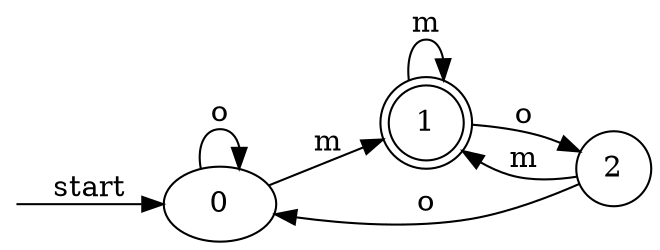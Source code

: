 digraph dfa {
    rankdir = LR;
    __start [style = invis, shape = point];
    __start -> "0" [ label = "start" ];
    node [shape = doublecircle]; "1"
    node [shape = circle];
    "1" -> "2" [ label = "o" ];
    "1" -> "1" [ label = "m" ];
    "0" -> "0" [ label = "o" ];
    "0" -> "1" [ label = "m" ];
    "2" -> "0" [ label = "o" ];
    "2" -> "1" [ label = "m" ];
}
